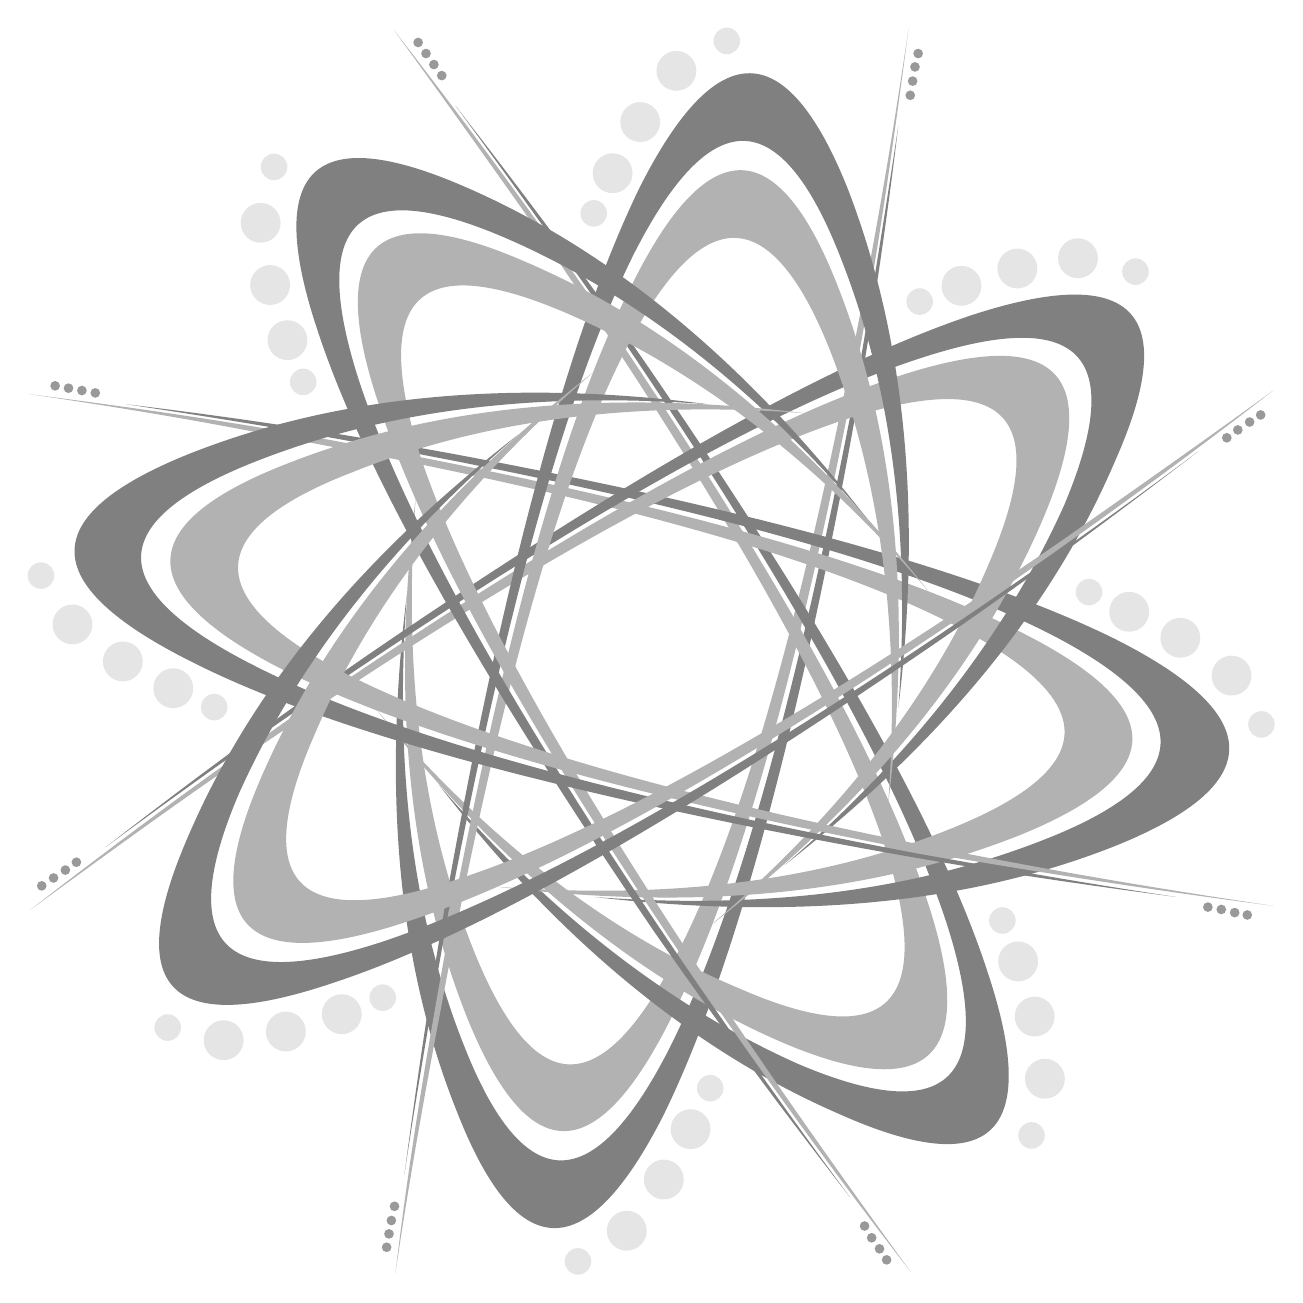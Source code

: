\path[fill=black!30](12.332,3.258) .. controls
(11.376,1.345) and
(10.517,1.345) ..
(9.739,3.274) .. controls
(8.993,5.155) and
(8.782,7.36) ..
(9.09,9.872) .. controls
(8.928,7.716) and
(9.155,5.803) ..
(9.82,4.134) .. controls
(10.598,2.188) and
(11.457,2.188) ..
(12.43,4.117) .. controls
(13.289,5.803) and
(14.051,8.608) ..
(14.796,12.531) .. controls
(15.007,13.633) and
(15.186,14.736) ..
(15.348,15.822) .. controls
(15.169,14.46) and
(14.975,13.082) ..
(14.715,11.672) .. controls
(13.97,7.749) and
(13.191,4.944) ..
(12.332,3.258) -- cycle;
\path[fill=black!50](9.706,2.902) .. controls
(10.468,0.973) and
(11.344,0.973) ..
(12.316,2.885) .. controls
(13.159,4.571) and
(13.937,7.376) ..
(14.683,11.299) .. controls
(14.878,12.401) and
(15.056,13.52) ..
(15.218,14.59) .. controls
(15.056,13.244) and
(14.845,11.834) ..
(14.586,10.44) .. controls
(13.856,6.517) and
(13.062,3.712) ..
(12.235,2.026) .. controls
(11.262,0.113) and
(10.387,0.113) ..
(9.625,2.042) .. controls
(8.863,3.923) and
(8.669,6.128) ..
(8.977,8.64) .. controls
(8.815,6.484) and
(9.042,4.571) ..
(9.706,2.902) -- cycle;

\path[fill=black!30](15.575,4.782) .. controls
(16.255,2.756) and
(15.623,2.14) ..
(13.71,2.966) .. controls
(11.862,3.777) and
(10.16,5.187) ..
(8.588,7.181) .. controls
(9.998,5.528) and
(11.522,4.344) ..
(13.175,3.647) .. controls
(15.088,2.804) and
(15.704,3.42) ..
(15.04,5.463) .. controls
(14.44,7.262) and
(12.997,9.791) ..
(10.76,13.082) .. controls
(10.112,14.006) and
(9.463,14.914) ..
(8.815,15.805) .. controls
(9.658,14.719) and
(10.484,13.601) ..
(11.295,12.434) .. controls
(13.548,9.127) and
(14.991,6.598) ..
(15.575,4.782) -- cycle;
\path[fill=black!50](13.953,2.675) .. controls
(15.866,1.864) and
(16.482,2.48) ..
(15.818,4.507) .. controls
(15.218,6.306) and
(13.791,8.835) ..
(11.538,12.142) .. controls
(10.89,13.066) and
(10.241,13.974) ..
(9.593,14.849) .. controls
(10.436,13.763) and
(11.279,12.644) ..
(12.089,11.461) .. controls
(14.342,8.17) and
(15.769,5.641) ..
(16.353,3.842) .. controls
(17.033,1.799) and
(16.417,1.183) ..
(14.505,2.026) .. controls
(12.657,2.821) and
(10.938,4.215) ..
(9.382,6.225) .. controls
(10.792,4.588) and
(12.316,3.404) ..
(13.953,2.675) -- cycle;

\path[fill=black!30](16.758,8.17) .. controls
(18.671,7.214) and
(18.671,6.355) ..
(16.742,5.576) .. controls
(14.845,4.831) and
(12.657,4.62) ..
(10.128,4.928) .. controls
(12.3,4.766) and
(14.213,4.993) ..
(15.866,5.658) .. controls
(17.812,6.436) and
(17.812,7.295) ..
(15.899,8.267) .. controls
(14.213,9.127) and
(11.408,9.889) ..
(7.485,10.618) .. controls
(6.367,10.845) and
(5.281,11.023) ..
(4.178,11.185) .. controls
(5.556,11.007) and
(6.934,10.812) ..
(8.345,10.537) .. controls
(12.251,9.807) and
(15.072,9.029) ..
(16.758,8.17) -- cycle;
\path[fill=black!50](17.115,5.544) .. controls
(19.027,6.306) and
(19.027,7.181) ..
(17.115,8.154) .. controls
(15.445,8.997) and
(12.64,9.775) ..
(8.701,10.504) .. controls
(7.599,10.715) and
(6.497,10.894) ..
(5.41,11.056) .. controls
(6.772,10.894) and
(8.166,10.683) ..
(9.577,10.423) .. controls
(13.483,9.694) and
(16.304,8.9) ..
(17.974,8.073) .. controls
(19.903,7.1) and
(19.903,6.225) ..
(17.974,5.447) .. controls
(16.093,4.701) and
(13.872,4.507) ..
(11.36,4.798) .. controls
(13.532,4.636) and
(15.445,4.879) ..
(17.115,5.544) -- cycle;

\path[fill=black!30](15.218,11.412) .. controls
(17.244,12.077) and
(17.86,11.461) ..
(17.033,9.548) .. controls
(16.223,7.684) and
(14.813,5.982) ..
(12.819,4.425) .. controls
(14.472,5.836) and
(15.656,7.36) ..
(16.353,8.997) .. controls
(17.196,10.926) and
(16.58,11.526) ..
(14.537,10.861) .. controls
(12.738,10.261) and
(10.209,8.835) ..
(6.918,6.581) .. controls
(5.994,5.949) and
(5.086,5.285) ..
(4.195,4.636) .. controls
(5.281,5.479) and
(6.399,6.306) ..
(7.566,7.116) .. controls
(10.873,9.386) and
(13.402,10.812) ..
(15.218,11.412) -- cycle;
\path[fill=black!50](17.325,9.775) .. controls
(18.136,11.704) and
(17.52,12.304) ..
(15.493,11.639) .. controls
(13.694,11.056) and
(11.165,9.613) ..
(7.858,7.36) .. controls
(6.934,6.727) and
(6.026,6.079) ..
(5.151,5.431) .. controls
(6.237,6.273) and
(7.356,7.1) ..
(8.539,7.911) .. controls
(11.83,10.164) and
(14.359,11.591) ..
(16.158,12.19) .. controls
(18.201,12.855) and
(18.817,12.239) ..
(17.974,10.342) .. controls
(17.179,8.478) and
(15.785,6.776) ..
(13.775,5.204) .. controls
(15.412,6.614) and
(16.596,8.154) ..
(17.325,9.775) -- cycle;

\path[fill=black!30](11.846,12.596) .. controls
(12.802,14.509) and
(13.678,14.509) ..
(14.44,12.579) .. controls
(15.185,10.699) and
(15.396,8.494) ..
(15.088,5.965) .. controls
(15.25,8.138) and
(15.007,10.051) ..
(14.359,11.72) .. controls
(13.597,13.649) and
(12.721,13.649) ..
(11.749,11.737) .. controls
(10.89,10.051) and
(10.128,7.246) ..
(9.398,3.323) .. controls
(9.187,2.205) and
(8.993,1.119) ..
(8.831,0.016) .. controls
(8.993,1.394) and
(9.22,2.772) ..
(9.479,4.182) .. controls
(10.209,8.105) and
(10.987,10.926) ..
(11.846,12.596) -- cycle;
\path[fill=black!50](14.472,12.952) .. controls
(13.71,14.881) and
(12.835,14.881) ..
(11.862,12.969) .. controls
(11.019,11.283) and
(10.241,8.478) ..
(9.495,4.555) .. controls
(9.301,3.453) and
(9.106,2.351) ..
(8.944,1.264) .. controls
(9.123,2.61) and
(9.333,4.02) ..
(9.593,5.414) .. controls
(10.322,9.337) and
(11.117,12.142) ..
(11.943,13.828) .. controls
(12.916,15.74) and
(13.791,15.74) ..
(14.569,13.811) .. controls
(15.299,11.931) and
(15.526,9.71) ..
(15.218,7.197) .. controls
(15.38,9.37) and
(15.137,11.283) ..
(14.472,12.952) -- cycle;

\path[fill=black!30](8.62,11.056) .. controls
(7.939,13.082) and
(8.571,13.698) ..
(10.468,12.871) .. controls
(12.332,12.077) and
(14.035,10.667) ..
(15.607,8.673) .. controls
(14.197,10.326) and
(12.657,11.493) ..
(11.019,12.207) .. controls
(9.106,13.033) and
(8.507,12.434) ..
(9.155,10.375) .. controls
(9.755,8.592) and
(11.198,6.047) ..
(13.451,2.756) .. controls
(14.083,1.832) and
(14.732,0.924) ..
(15.38,0.032) .. controls
(14.537,1.119) and
(13.71,2.253) ..
(12.9,3.42) .. controls
(10.63,6.711) and
(9.204,9.256) ..
(8.62,11.056) -- cycle;
\path[fill=black!50](10.241,13.163) .. controls
(8.328,13.99) and
(7.712,13.374) ..
(8.377,11.331) .. controls
(8.977,9.532) and
(10.403,7.003) ..
(12.657,3.712) .. controls
(13.305,2.772) and
(13.953,1.864) ..
(14.602,0.989) .. controls
(13.759,2.075) and
(12.916,3.21) ..
(12.105,4.377) .. controls
(9.868,7.668) and
(8.426,10.213) ..
(7.842,11.996) .. controls
(7.161,14.038) and
(7.777,14.654) ..
(9.69,13.828) .. controls
(11.538,13.033) and
(13.256,11.623) ..
(14.813,9.613) .. controls
(13.402,11.266) and
(11.879,12.45) ..
(10.241,13.163) -- cycle;

\path[fill=black!30](7.404,7.684) .. controls
(5.491,8.656) and
(5.491,9.532) ..
(7.437,10.294) .. controls
(9.317,11.039) and
(11.522,11.25) ..
(14.035,10.942) .. controls
(11.862,11.104) and
(9.949,10.861) ..
(8.296,10.197) .. controls
(6.351,9.451) and
(6.351,8.575) ..
(8.263,7.603) .. controls
(9.949,6.76) and
(12.754,5.966) ..
(16.677,5.236) .. controls
(17.795,5.025) and
(18.898,4.847) ..
(19.984,4.685) .. controls
(18.622,4.863) and
(17.228,5.074) ..
(15.818,5.317) .. controls
(11.911,6.047) and
(9.09,6.841) ..
(7.404,7.684) -- cycle;
\path[fill=black!50](7.048,10.326) .. controls
(5.119,9.564) and
(5.119,8.705) ..
(7.048,7.732) .. controls
(8.734,6.873) and
(11.522,6.095) ..
(15.461,5.35) .. controls
(16.563,5.155) and
(17.666,4.96) ..
(18.752,4.798) .. controls
(17.39,4.977) and
(15.996,5.187) ..
(14.602,5.447) .. controls
(10.679,6.176) and
(7.858,6.954) ..
(6.189,7.813) .. controls
(4.276,8.786) and
(4.276,9.645) ..
(6.205,10.423) .. controls
(8.085,11.169) and
(10.29,11.38) ..
(12.803,11.056) .. controls
(10.63,11.218) and
(8.734,10.991) ..
(7.048,10.326) -- cycle;

\path[fill=black!30](8.944,4.474) .. controls
(6.918,3.809) and
(6.302,4.425) ..
(7.129,6.322) .. controls
(7.939,8.186) and
(9.333,9.889) ..
(11.343,11.461) .. controls
(9.69,10.034) and
(8.507,8.511) ..
(7.81,6.873) .. controls
(6.967,4.96) and
(7.583,4.344) ..
(9.625,5.025) .. controls
(11.425,5.609) and
(13.953,7.035) ..
(17.244,9.289) .. controls
(18.168,9.937) and
(19.092,10.586) ..
(19.984,11.234) .. controls
(18.898,10.391) and
(17.763,9.564) ..
(16.596,8.754) .. controls
(13.289,6.484) and
(10.76,5.058) ..
(8.944,4.474) -- cycle;
\path[fill=black!50](6.837,6.095) .. controls
(6.026,4.182) and
(6.642,3.566) ..
(8.669,4.231) .. controls
(10.468,4.831) and
(12.997,6.257) ..
(16.304,8.511) .. controls
(17.228,9.143) and
(18.136,9.791) ..
(19.027,10.456) .. controls
(17.925,9.613) and
(16.807,8.786) ..
(15.623,7.976) .. controls
(12.332,5.722) and
(9.804,4.28) ..
(8.004,3.696) .. controls
(5.962,3.015) and
(5.362,3.631) ..
(6.189,5.544) .. controls
(6.983,7.408) and
(8.377,9.11) ..
(10.387,10.667) .. controls
(8.75,9.256) and
(7.566,7.732) ..
(6.837,6.095) -- cycle;

\fill[fill=black!40] (15.47,15.51) circle (1.75pt);
\fill[fill=black!40] (15.43,15.34) circle (1.75pt);
\fill[fill=black!40] (15.40,15.16) circle (1.75pt);
\fill[fill=black!40] (15.37,14.98) circle (1.75pt);

\fill[fill=black!40] (9.12,15.65) circle (1.75pt);
\fill[fill=black!40] (9.22,15.51) circle (1.75pt);
\fill[fill=black!40] (9.32,15.37) circle (1.75pt);
\fill[fill=black!40] (9.42,15.23) circle (1.75pt);

\fill[fill=black!40] (4.51,11.29) circle (1.75pt);
\fill[fill=black!40] (4.68,11.26) circle (1.75pt);
\fill[fill=black!40] (4.85,11.23) circle (1.75pt);
\fill[fill=black!40] (5.02,11.20) circle (1.75pt);

\fill[fill=black!40] (4.34,4.94) circle (1.75pt);
\fill[fill=black!40] (4.49,5.04) circle (1.75pt);
\fill[fill=black!40] (4.64,5.14) circle (1.75pt);
\fill[fill=black!40] (4.78,5.24) circle (1.75pt);

\fill[fill=black!40] (8.72,0.35) circle (1.75pt);
\fill[fill=black!40] (8.75,0.52) circle (1.75pt);
\fill[fill=black!40] (8.78,0.69) circle (1.75pt);
\fill[fill=black!40] (8.82,0.87) circle (1.75pt);

\fill[fill=black!40] (15.07,0.19) circle (1.75pt);
\fill[fill=black!40] (14.98,0.33) circle (1.75pt);
\fill[fill=black!40] (14.88,0.47) circle (1.75pt);
\fill[fill=black!40] (14.79,0.62) circle (1.75pt);

\fill[fill=black!40] (19.65,4.57) circle (1.75pt);
\fill[fill=black!40] (19.49,4.60) circle (1.75pt);
\fill[fill=black!40] (19.32,4.64) circle (1.75pt);
\fill[fill=black!40] (19.15,4.67) circle (1.75pt);

\fill[fill=black!40] (19.82,10.92) circle (1.75pt);
\fill[fill=black!40] (19.68,10.83) circle (1.75pt);
\fill[fill=black!40] (19.53,10.73) circle (1.75pt);
\fill[fill=black!40] (19.39,10.63) circle (1.75pt);

\fill[fill=black!10] (11.77,0.56) circle (7.2pt);
\fill[fill=black!10] (12.24,1.21) circle (7.2pt);
\fill[fill=black!10] (12.58,1.85) circle (7.2pt);
\fill[fill=black!10] (12.83,2.37) circle (4.8pt);
\fill[fill=black!10] (11.15,0.17) circle (4.8pt);

\fill[fill=black!10] (17.08,2.49) circle (7.2pt);
\fill[fill=black!10] (16.95,3.28) circle (7.2pt);
\fill[fill=black!10] (16.74,3.98) circle (7.2pt);
\fill[fill=black!10] (16.54,4.50) circle (4.8pt);
\fill[fill=black!10] (16.91,1.77) circle (4.8pt);

\fill[fill=black!10] (19.45,7.61) circle (7.2pt);
\fill[fill=black!10] (18.80,8.09) circle (7.2pt);
\fill[fill=black!10] (18.15,8.42) circle (7.2pt);
\fill[fill=black!10] (17.64,8.67) circle (4.8pt);
\fill[fill=black!10] (19.83,6.99) circle (4.8pt);

\fill[fill=black!10] (17.50,12.91) circle (7.2pt);
\fill[fill=black!10] (16.73,12.78) circle (7.2pt);
\fill[fill=black!10] (16.02,12.56) circle (7.2pt);
\fill[fill=black!10] (15.49,12.36) circle (4.8pt);
\fill[fill=black!10] (18.23,12.74) circle (4.8pt);

\fill[fill=black!10] (12.40,15.29) circle (7.2pt);
\fill[fill=black!10] (11.94,14.64) circle (7.2pt);
\fill[fill=black!10] (11.59,13.99) circle (7.2pt);
\fill[fill=black!10] (11.35,13.48) circle (4.8pt);
\fill[fill=black!10] (13.04,15.67) circle (4.8pt);

\fill[fill=black!10] (7.12,13.36) circle (7.2pt);
\fill[fill=black!10] (7.24,12.57) circle (7.2pt);
\fill[fill=black!10] (7.46,11.87) circle (7.2pt);
\fill[fill=black!10] (7.66,11.34) circle (4.8pt);
\fill[fill=black!10] (7.29,14.07) circle (4.8pt);

\fill[fill=black!10] (4.73,8.26) circle (7.2pt);
\fill[fill=black!10] (5.37,7.79) circle (7.2pt);
\fill[fill=black!10] (6.01,7.45) circle (7.2pt);
\fill[fill=black!10] (6.53,7.21) circle (4.8pt);
\fill[fill=black!10] (4.33,8.88) circle (4.8pt);

\fill[fill=black!10] (6.65,2.98) circle (7.2pt);
\fill[fill=black!10] (7.44,3.09) circle (7.2pt);
\fill[fill=black!10] (8.15,3.31) circle (7.2pt);
\fill[fill=black!10] (8.67,3.52) circle (4.8pt);
\fill[fill=black!10] (5.94,3.14) circle (4.8pt);
